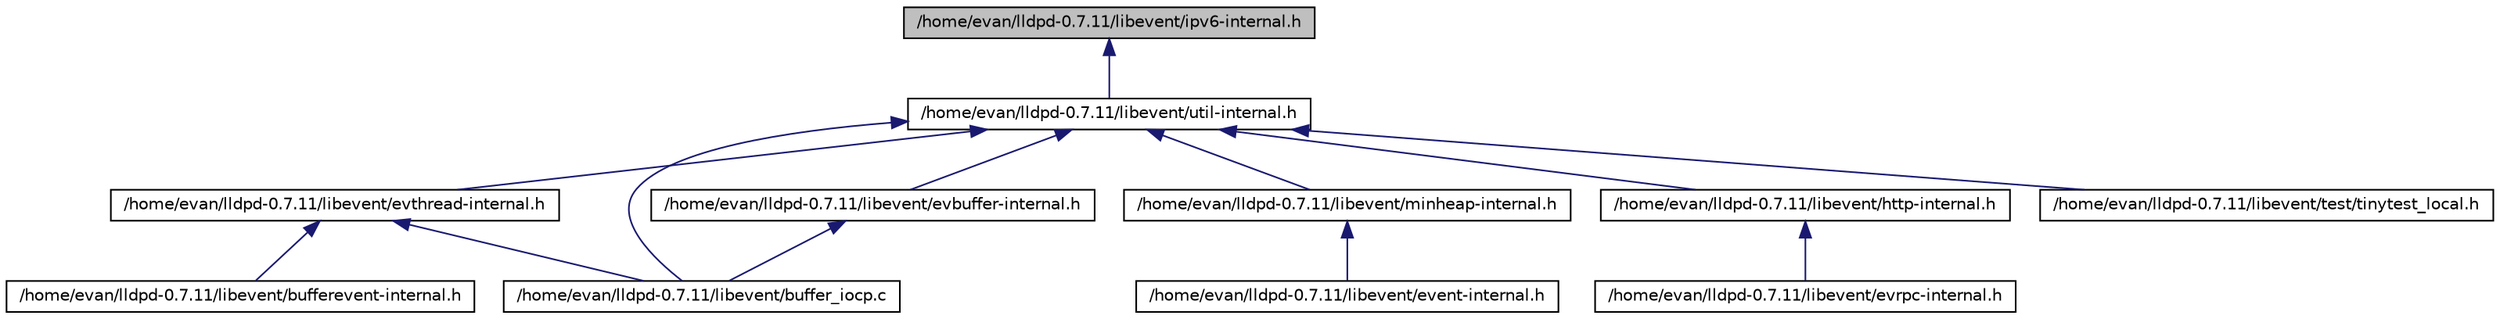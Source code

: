 digraph G
{
  edge [fontname="Helvetica",fontsize="10",labelfontname="Helvetica",labelfontsize="10"];
  node [fontname="Helvetica",fontsize="10",shape=record];
  Node1 [label="/home/evan/lldpd-0.7.11/libevent/ipv6-internal.h",height=0.2,width=0.4,color="black", fillcolor="grey75", style="filled" fontcolor="black"];
  Node1 -> Node2 [dir="back",color="midnightblue",fontsize="10",style="solid",fontname="Helvetica"];
  Node2 [label="/home/evan/lldpd-0.7.11/libevent/util-internal.h",height=0.2,width=0.4,color="black", fillcolor="white", style="filled",URL="$util-internal_8h_source.html"];
  Node2 -> Node3 [dir="back",color="midnightblue",fontsize="10",style="solid",fontname="Helvetica"];
  Node3 [label="/home/evan/lldpd-0.7.11/libevent/evthread-internal.h",height=0.2,width=0.4,color="black", fillcolor="white", style="filled",URL="$evthread-internal_8h_source.html"];
  Node3 -> Node4 [dir="back",color="midnightblue",fontsize="10",style="solid",fontname="Helvetica"];
  Node4 [label="/home/evan/lldpd-0.7.11/libevent/bufferevent-internal.h",height=0.2,width=0.4,color="black", fillcolor="white", style="filled",URL="$bufferevent-internal_8h_source.html"];
  Node3 -> Node5 [dir="back",color="midnightblue",fontsize="10",style="solid",fontname="Helvetica"];
  Node5 [label="/home/evan/lldpd-0.7.11/libevent/buffer_iocp.c",height=0.2,width=0.4,color="black", fillcolor="white", style="filled",URL="$buffer__iocp_8c.html"];
  Node2 -> Node6 [dir="back",color="midnightblue",fontsize="10",style="solid",fontname="Helvetica"];
  Node6 [label="/home/evan/lldpd-0.7.11/libevent/evbuffer-internal.h",height=0.2,width=0.4,color="black", fillcolor="white", style="filled",URL="$evbuffer-internal_8h_source.html"];
  Node6 -> Node5 [dir="back",color="midnightblue",fontsize="10",style="solid",fontname="Helvetica"];
  Node2 -> Node5 [dir="back",color="midnightblue",fontsize="10",style="solid",fontname="Helvetica"];
  Node2 -> Node7 [dir="back",color="midnightblue",fontsize="10",style="solid",fontname="Helvetica"];
  Node7 [label="/home/evan/lldpd-0.7.11/libevent/minheap-internal.h",height=0.2,width=0.4,color="black", fillcolor="white", style="filled",URL="$minheap-internal_8h_source.html"];
  Node7 -> Node8 [dir="back",color="midnightblue",fontsize="10",style="solid",fontname="Helvetica"];
  Node8 [label="/home/evan/lldpd-0.7.11/libevent/event-internal.h",height=0.2,width=0.4,color="black", fillcolor="white", style="filled",URL="$event-internal_8h_source.html"];
  Node2 -> Node9 [dir="back",color="midnightblue",fontsize="10",style="solid",fontname="Helvetica"];
  Node9 [label="/home/evan/lldpd-0.7.11/libevent/http-internal.h",height=0.2,width=0.4,color="black", fillcolor="white", style="filled",URL="$http-internal_8h_source.html"];
  Node9 -> Node10 [dir="back",color="midnightblue",fontsize="10",style="solid",fontname="Helvetica"];
  Node10 [label="/home/evan/lldpd-0.7.11/libevent/evrpc-internal.h",height=0.2,width=0.4,color="black", fillcolor="white", style="filled",URL="$evrpc-internal_8h_source.html"];
  Node2 -> Node11 [dir="back",color="midnightblue",fontsize="10",style="solid",fontname="Helvetica"];
  Node11 [label="/home/evan/lldpd-0.7.11/libevent/test/tinytest_local.h",height=0.2,width=0.4,color="black", fillcolor="white", style="filled",URL="$tinytest__local_8h_source.html"];
}

